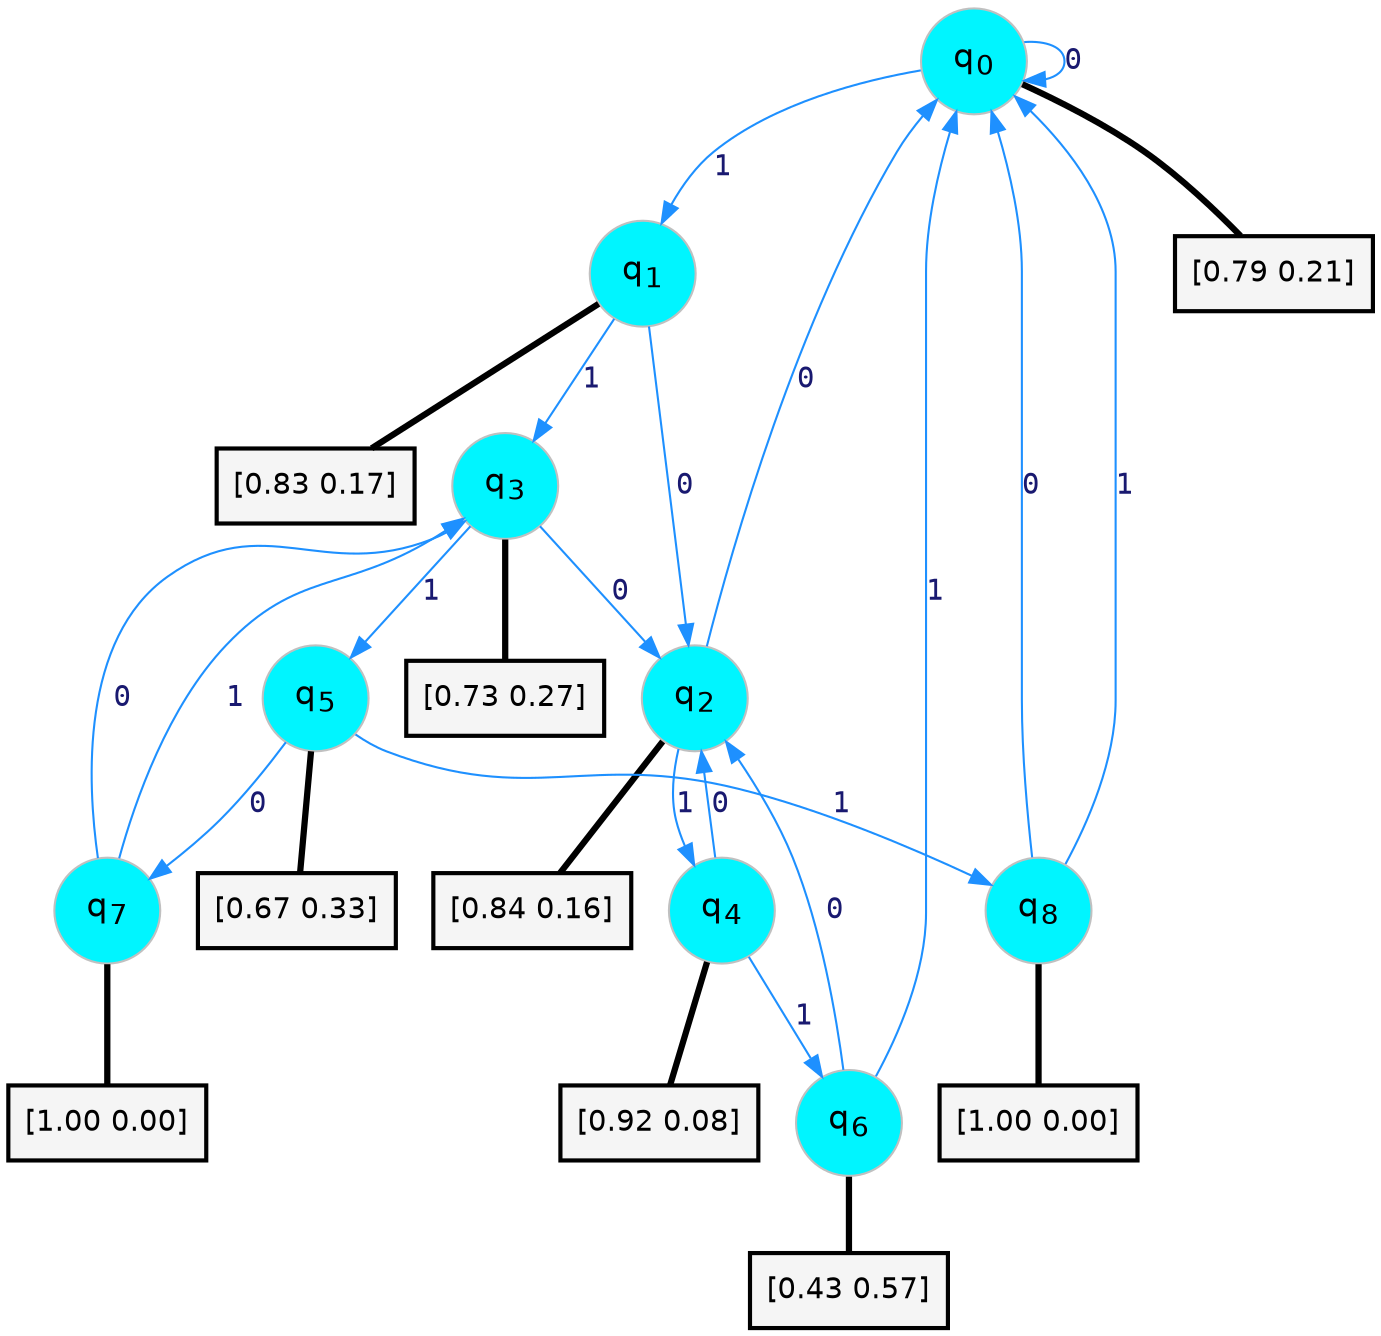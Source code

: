 digraph G {
graph [
bgcolor=transparent, dpi=300, rankdir=TD, size="40,25"];
node [
color=gray, fillcolor=turquoise1, fontcolor=black, fontname=Helvetica, fontsize=16, fontweight=bold, shape=circle, style=filled];
edge [
arrowsize=1, color=dodgerblue1, fontcolor=midnightblue, fontname=courier, fontweight=bold, penwidth=1, style=solid, weight=20];
0[label=<q<SUB>0</SUB>>];
1[label=<q<SUB>1</SUB>>];
2[label=<q<SUB>2</SUB>>];
3[label=<q<SUB>3</SUB>>];
4[label=<q<SUB>4</SUB>>];
5[label=<q<SUB>5</SUB>>];
6[label=<q<SUB>6</SUB>>];
7[label=<q<SUB>7</SUB>>];
8[label=<q<SUB>8</SUB>>];
9[label="[0.79 0.21]", shape=box,fontcolor=black, fontname=Helvetica, fontsize=14, penwidth=2, fillcolor=whitesmoke,color=black];
10[label="[0.83 0.17]", shape=box,fontcolor=black, fontname=Helvetica, fontsize=14, penwidth=2, fillcolor=whitesmoke,color=black];
11[label="[0.84 0.16]", shape=box,fontcolor=black, fontname=Helvetica, fontsize=14, penwidth=2, fillcolor=whitesmoke,color=black];
12[label="[0.73 0.27]", shape=box,fontcolor=black, fontname=Helvetica, fontsize=14, penwidth=2, fillcolor=whitesmoke,color=black];
13[label="[0.92 0.08]", shape=box,fontcolor=black, fontname=Helvetica, fontsize=14, penwidth=2, fillcolor=whitesmoke,color=black];
14[label="[0.67 0.33]", shape=box,fontcolor=black, fontname=Helvetica, fontsize=14, penwidth=2, fillcolor=whitesmoke,color=black];
15[label="[0.43 0.57]", shape=box,fontcolor=black, fontname=Helvetica, fontsize=14, penwidth=2, fillcolor=whitesmoke,color=black];
16[label="[1.00 0.00]", shape=box,fontcolor=black, fontname=Helvetica, fontsize=14, penwidth=2, fillcolor=whitesmoke,color=black];
17[label="[1.00 0.00]", shape=box,fontcolor=black, fontname=Helvetica, fontsize=14, penwidth=2, fillcolor=whitesmoke,color=black];
0->0 [label=0];
0->1 [label=1];
0->9 [arrowhead=none, penwidth=3,color=black];
1->2 [label=0];
1->3 [label=1];
1->10 [arrowhead=none, penwidth=3,color=black];
2->0 [label=0];
2->4 [label=1];
2->11 [arrowhead=none, penwidth=3,color=black];
3->2 [label=0];
3->5 [label=1];
3->12 [arrowhead=none, penwidth=3,color=black];
4->2 [label=0];
4->6 [label=1];
4->13 [arrowhead=none, penwidth=3,color=black];
5->7 [label=0];
5->8 [label=1];
5->14 [arrowhead=none, penwidth=3,color=black];
6->2 [label=0];
6->0 [label=1];
6->15 [arrowhead=none, penwidth=3,color=black];
7->3 [label=0];
7->3 [label=1];
7->16 [arrowhead=none, penwidth=3,color=black];
8->0 [label=0];
8->0 [label=1];
8->17 [arrowhead=none, penwidth=3,color=black];
}
